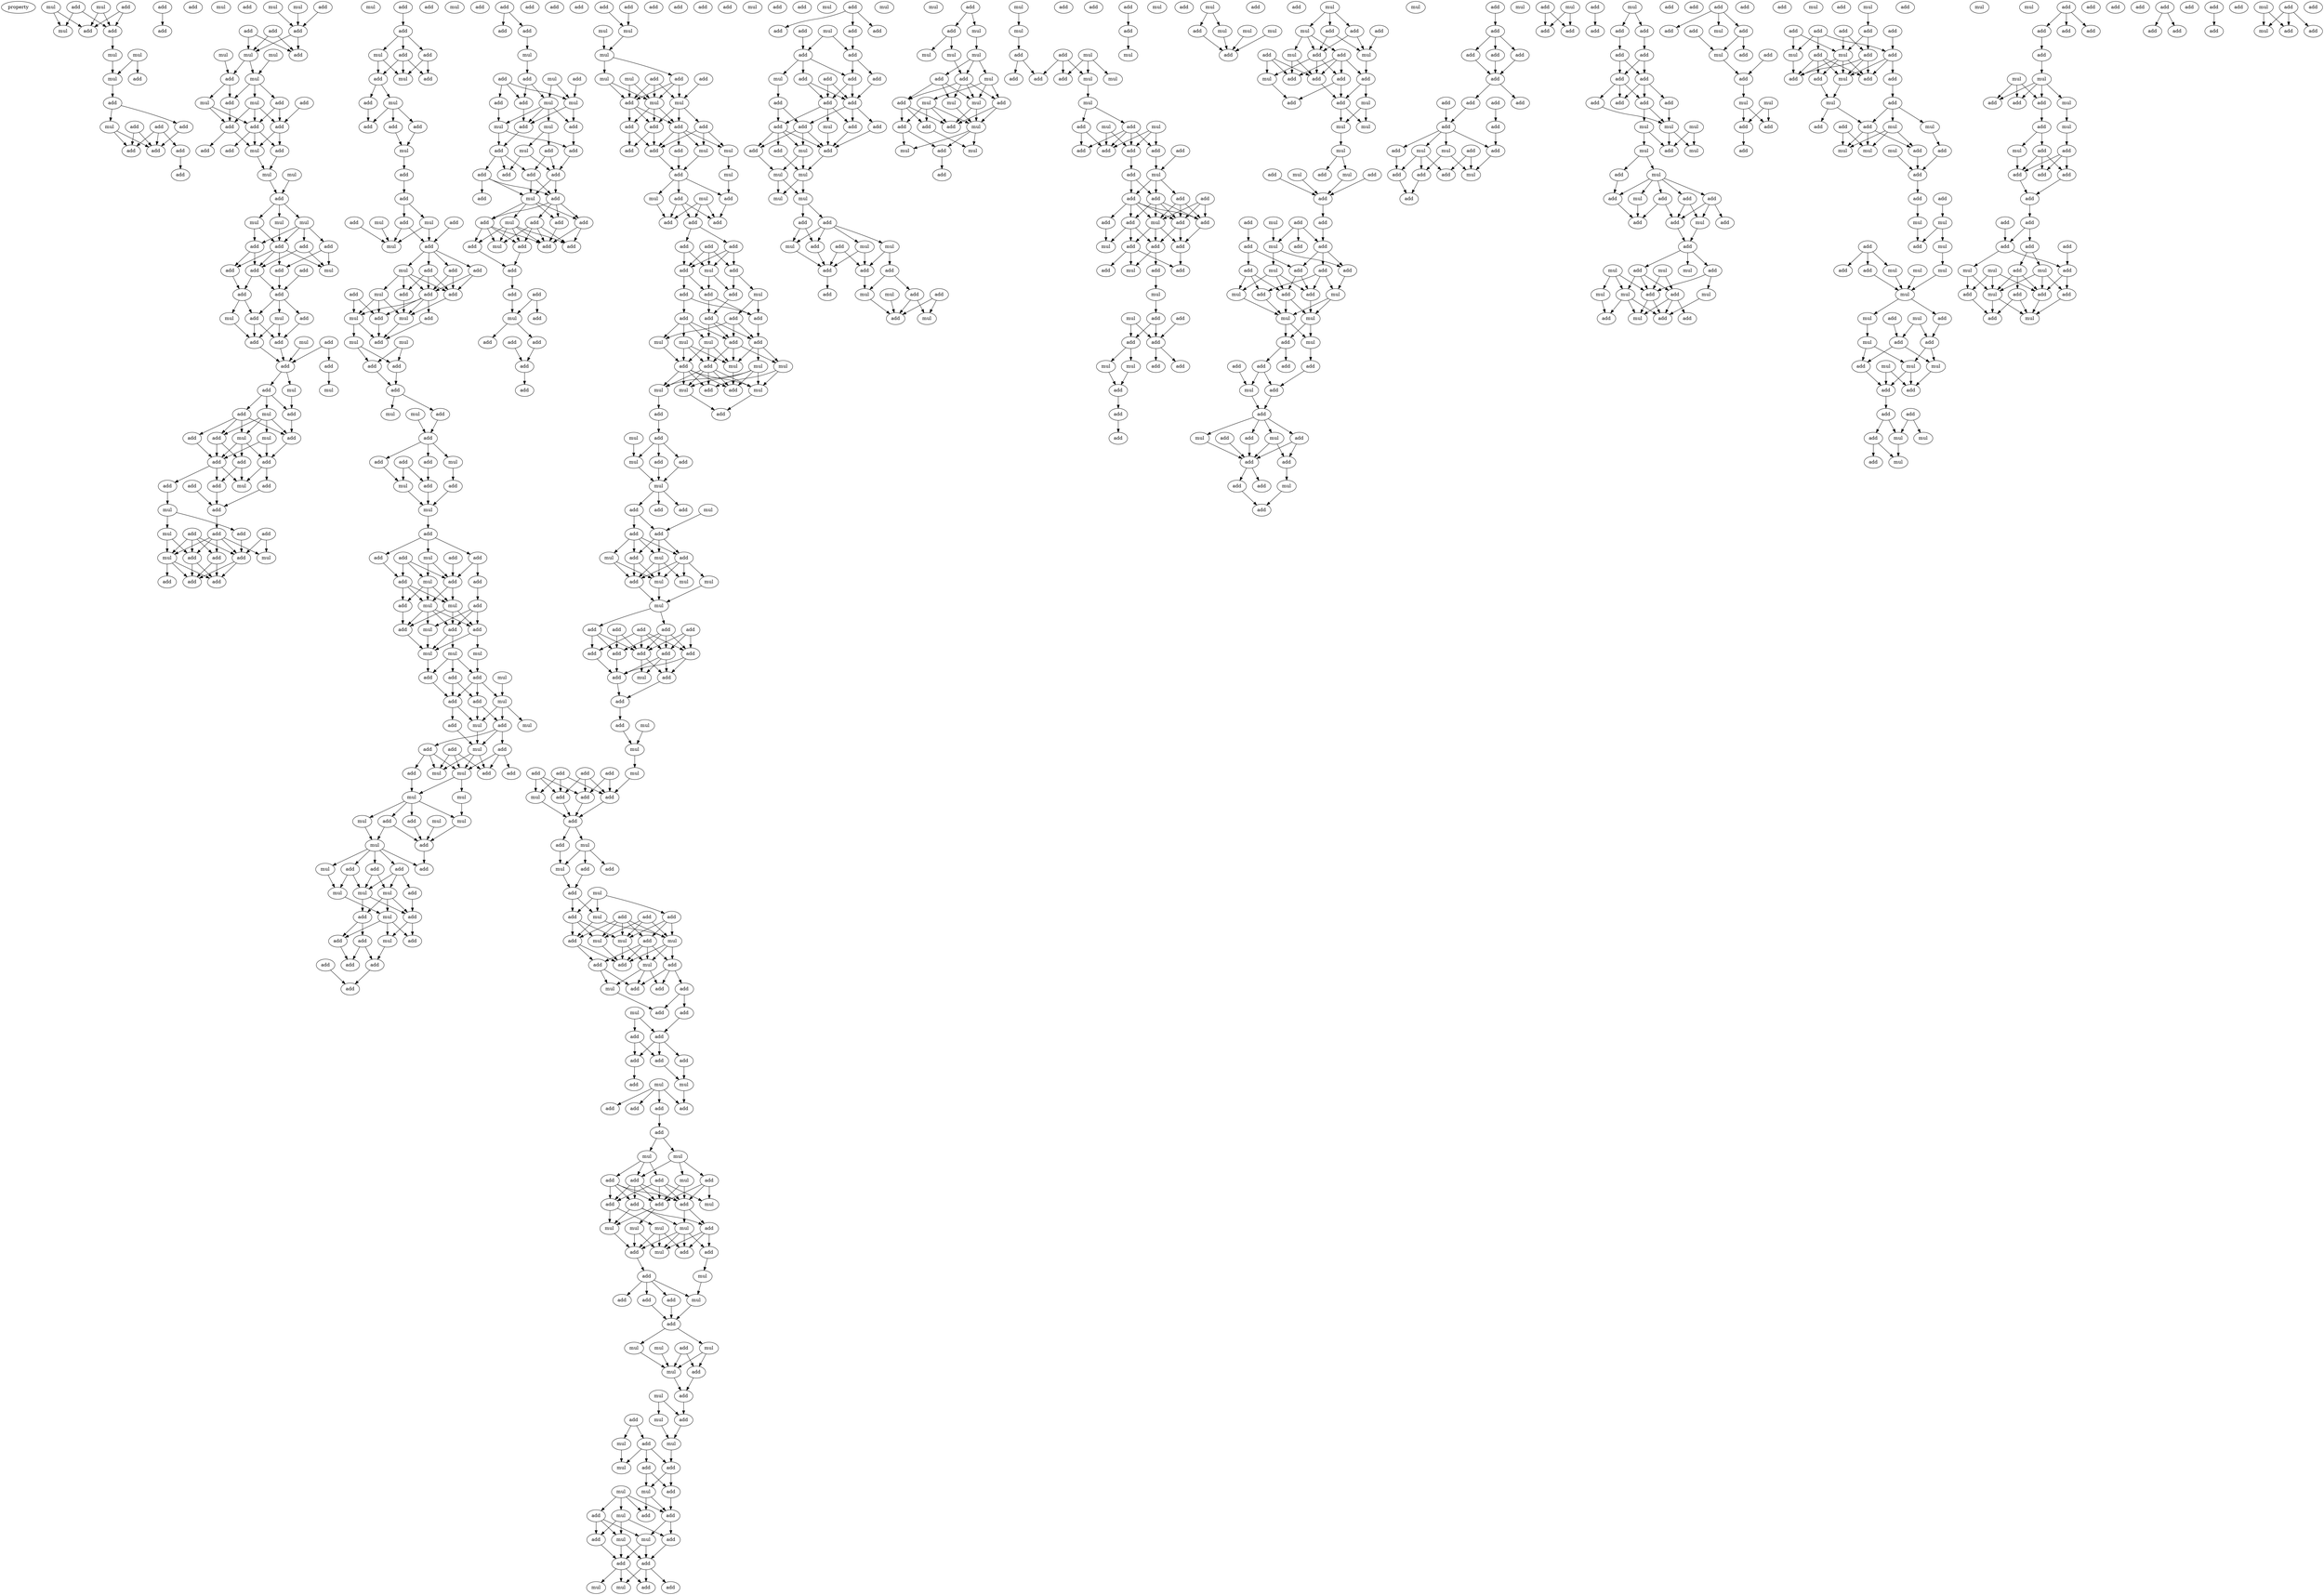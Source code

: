 digraph {
    node [fontcolor=black]
    property [mul=2,lf=1.1]
    0 [ label = mul ];
    1 [ label = mul ];
    2 [ label = add ];
    3 [ label = add ];
    4 [ label = mul ];
    5 [ label = add ];
    6 [ label = add ];
    7 [ label = mul ];
    8 [ label = add ];
    9 [ label = mul ];
    10 [ label = add ];
    11 [ label = add ];
    12 [ label = mul ];
    13 [ label = mul ];
    14 [ label = add ];
    15 [ label = add ];
    16 [ label = mul ];
    17 [ label = add ];
    18 [ label = add ];
    19 [ label = add ];
    20 [ label = add ];
    21 [ label = add ];
    22 [ label = add ];
    23 [ label = add ];
    24 [ label = add ];
    25 [ label = mul ];
    26 [ label = mul ];
    27 [ label = add ];
    28 [ label = add ];
    29 [ label = add ];
    30 [ label = add ];
    31 [ label = mul ];
    32 [ label = mul ];
    33 [ label = mul ];
    34 [ label = add ];
    35 [ label = add ];
    36 [ label = mul ];
    37 [ label = add ];
    38 [ label = mul ];
    39 [ label = add ];
    40 [ label = mul ];
    41 [ label = add ];
    42 [ label = add ];
    43 [ label = add ];
    44 [ label = add ];
    45 [ label = add ];
    46 [ label = add ];
    47 [ label = mul ];
    48 [ label = add ];
    49 [ label = mul ];
    50 [ label = mul ];
    51 [ label = add ];
    52 [ label = mul ];
    53 [ label = mul ];
    54 [ label = mul ];
    55 [ label = add ];
    56 [ label = add ];
    57 [ label = add ];
    58 [ label = add ];
    59 [ label = add ];
    60 [ label = add ];
    61 [ label = mul ];
    62 [ label = add ];
    63 [ label = add ];
    64 [ label = add ];
    65 [ label = add ];
    66 [ label = add ];
    67 [ label = mul ];
    68 [ label = add ];
    69 [ label = mul ];
    70 [ label = add ];
    71 [ label = add ];
    72 [ label = mul ];
    73 [ label = add ];
    74 [ label = add ];
    75 [ label = add ];
    76 [ label = add ];
    77 [ label = mul ];
    78 [ label = mul ];
    79 [ label = add ];
    80 [ label = add ];
    81 [ label = mul ];
    82 [ label = add ];
    83 [ label = add ];
    84 [ label = mul ];
    85 [ label = add ];
    86 [ label = mul ];
    87 [ label = add ];
    88 [ label = add ];
    89 [ label = add ];
    90 [ label = add ];
    91 [ label = add ];
    92 [ label = add ];
    93 [ label = mul ];
    94 [ label = add ];
    95 [ label = mul ];
    96 [ label = add ];
    97 [ label = mul ];
    98 [ label = add ];
    99 [ label = add ];
    100 [ label = add ];
    101 [ label = add ];
    102 [ label = add ];
    103 [ label = mul ];
    104 [ label = mul ];
    105 [ label = add ];
    106 [ label = add ];
    107 [ label = mul ];
    108 [ label = add ];
    109 [ label = add ];
    110 [ label = add ];
    111 [ label = add ];
    112 [ label = add ];
    113 [ label = add ];
    114 [ label = mul ];
    115 [ label = add ];
    116 [ label = add ];
    117 [ label = add ];
    118 [ label = mul ];
    119 [ label = mul ];
    120 [ label = add ];
    121 [ label = add ];
    122 [ label = add ];
    123 [ label = add ];
    124 [ label = add ];
    125 [ label = mul ];
    126 [ label = add ];
    127 [ label = add ];
    128 [ label = add ];
    129 [ label = add ];
    130 [ label = mul ];
    131 [ label = mul ];
    132 [ label = add ];
    133 [ label = mul ];
    134 [ label = add ];
    135 [ label = add ];
    136 [ label = mul ];
    137 [ label = add ];
    138 [ label = add ];
    139 [ label = mul ];
    140 [ label = add ];
    141 [ label = add ];
    142 [ label = add ];
    143 [ label = mul ];
    144 [ label = add ];
    145 [ label = add ];
    146 [ label = add ];
    147 [ label = mul ];
    148 [ label = mul ];
    149 [ label = add ];
    150 [ label = mul ];
    151 [ label = mul ];
    152 [ label = add ];
    153 [ label = add ];
    154 [ label = add ];
    155 [ label = mul ];
    156 [ label = add ];
    157 [ label = mul ];
    158 [ label = add ];
    159 [ label = mul ];
    160 [ label = add ];
    161 [ label = add ];
    162 [ label = add ];
    163 [ label = add ];
    164 [ label = add ];
    165 [ label = add ];
    166 [ label = mul ];
    167 [ label = mul ];
    168 [ label = add ];
    169 [ label = add ];
    170 [ label = mul ];
    171 [ label = add ];
    172 [ label = add ];
    173 [ label = add ];
    174 [ label = add ];
    175 [ label = mul ];
    176 [ label = add ];
    177 [ label = add ];
    178 [ label = add ];
    179 [ label = add ];
    180 [ label = mul ];
    181 [ label = mul ];
    182 [ label = mul ];
    183 [ label = add ];
    184 [ label = add ];
    185 [ label = add ];
    186 [ label = mul ];
    187 [ label = mul ];
    188 [ label = mul ];
    189 [ label = add ];
    190 [ label = add ];
    191 [ label = add ];
    192 [ label = mul ];
    193 [ label = mul ];
    194 [ label = add ];
    195 [ label = add ];
    196 [ label = mul ];
    197 [ label = add ];
    198 [ label = mul ];
    199 [ label = add ];
    200 [ label = add ];
    201 [ label = add ];
    202 [ label = add ];
    203 [ label = mul ];
    204 [ label = mul ];
    205 [ label = add ];
    206 [ label = add ];
    207 [ label = mul ];
    208 [ label = add ];
    209 [ label = mul ];
    210 [ label = mul ];
    211 [ label = add ];
    212 [ label = add ];
    213 [ label = mul ];
    214 [ label = mul ];
    215 [ label = mul ];
    216 [ label = add ];
    217 [ label = mul ];
    218 [ label = add ];
    219 [ label = add ];
    220 [ label = add ];
    221 [ label = add ];
    222 [ label = mul ];
    223 [ label = mul ];
    224 [ label = add ];
    225 [ label = mul ];
    226 [ label = mul ];
    227 [ label = mul ];
    228 [ label = add ];
    229 [ label = add ];
    230 [ label = mul ];
    231 [ label = add ];
    232 [ label = add ];
    233 [ label = add ];
    234 [ label = add ];
    235 [ label = add ];
    236 [ label = add ];
    237 [ label = add ];
    238 [ label = add ];
    239 [ label = add ];
    240 [ label = add ];
    241 [ label = add ];
    242 [ label = add ];
    243 [ label = mul ];
    244 [ label = mul ];
    245 [ label = add ];
    246 [ label = add ];
    247 [ label = add ];
    248 [ label = mul ];
    249 [ label = add ];
    250 [ label = mul ];
    251 [ label = add ];
    252 [ label = add ];
    253 [ label = mul ];
    254 [ label = mul ];
    255 [ label = add ];
    256 [ label = mul ];
    257 [ label = add ];
    258 [ label = add ];
    259 [ label = add ];
    260 [ label = add ];
    261 [ label = add ];
    262 [ label = add ];
    263 [ label = add ];
    264 [ label = add ];
    265 [ label = add ];
    266 [ label = mul ];
    267 [ label = add ];
    268 [ label = mul ];
    269 [ label = add ];
    270 [ label = add ];
    271 [ label = add ];
    272 [ label = mul ];
    273 [ label = add ];
    274 [ label = add ];
    275 [ label = add ];
    276 [ label = add ];
    277 [ label = add ];
    278 [ label = add ];
    279 [ label = add ];
    280 [ label = mul ];
    281 [ label = add ];
    282 [ label = add ];
    283 [ label = add ];
    284 [ label = add ];
    285 [ label = add ];
    286 [ label = add ];
    287 [ label = add ];
    288 [ label = add ];
    289 [ label = add ];
    290 [ label = mul ];
    291 [ label = add ];
    292 [ label = mul ];
    293 [ label = mul ];
    294 [ label = mul ];
    295 [ label = mul ];
    296 [ label = add ];
    297 [ label = add ];
    298 [ label = add ];
    299 [ label = mul ];
    300 [ label = mul ];
    301 [ label = add ];
    302 [ label = add ];
    303 [ label = add ];
    304 [ label = add ];
    305 [ label = add ];
    306 [ label = add ];
    307 [ label = add ];
    308 [ label = mul ];
    309 [ label = add ];
    310 [ label = mul ];
    311 [ label = add ];
    312 [ label = mul ];
    313 [ label = mul ];
    314 [ label = add ];
    315 [ label = add ];
    316 [ label = mul ];
    317 [ label = add ];
    318 [ label = add ];
    319 [ label = add ];
    320 [ label = add ];
    321 [ label = add ];
    322 [ label = add ];
    323 [ label = mul ];
    324 [ label = add ];
    325 [ label = add ];
    326 [ label = mul ];
    327 [ label = add ];
    328 [ label = add ];
    329 [ label = add ];
    330 [ label = add ];
    331 [ label = add ];
    332 [ label = add ];
    333 [ label = add ];
    334 [ label = add ];
    335 [ label = mul ];
    336 [ label = mul ];
    337 [ label = mul ];
    338 [ label = add ];
    339 [ label = mul ];
    340 [ label = mul ];
    341 [ label = add ];
    342 [ label = mul ];
    343 [ label = add ];
    344 [ label = add ];
    345 [ label = mul ];
    346 [ label = mul ];
    347 [ label = add ];
    348 [ label = mul ];
    349 [ label = add ];
    350 [ label = add ];
    351 [ label = add ];
    352 [ label = mul ];
    353 [ label = mul ];
    354 [ label = add ];
    355 [ label = add ];
    356 [ label = add ];
    357 [ label = add ];
    358 [ label = mul ];
    359 [ label = mul ];
    360 [ label = add ];
    361 [ label = add ];
    362 [ label = add ];
    363 [ label = add ];
    364 [ label = add ];
    365 [ label = add ];
    366 [ label = mul ];
    367 [ label = add ];
    368 [ label = mul ];
    369 [ label = add ];
    370 [ label = mul ];
    371 [ label = mul ];
    372 [ label = add ];
    373 [ label = mul ];
    374 [ label = mul ];
    375 [ label = add ];
    376 [ label = add ];
    377 [ label = add ];
    378 [ label = add ];
    379 [ label = add ];
    380 [ label = add ];
    381 [ label = add ];
    382 [ label = add ];
    383 [ label = add ];
    384 [ label = add ];
    385 [ label = add ];
    386 [ label = mul ];
    387 [ label = add ];
    388 [ label = add ];
    389 [ label = mul ];
    390 [ label = add ];
    391 [ label = mul ];
    392 [ label = add ];
    393 [ label = mul ];
    394 [ label = mul ];
    395 [ label = add ];
    396 [ label = add ];
    397 [ label = add ];
    398 [ label = add ];
    399 [ label = add ];
    400 [ label = mul ];
    401 [ label = add ];
    402 [ label = add ];
    403 [ label = add ];
    404 [ label = add ];
    405 [ label = add ];
    406 [ label = mul ];
    407 [ label = add ];
    408 [ label = add ];
    409 [ label = mul ];
    410 [ label = add ];
    411 [ label = mul ];
    412 [ label = add ];
    413 [ label = add ];
    414 [ label = add ];
    415 [ label = add ];
    416 [ label = mul ];
    417 [ label = mul ];
    418 [ label = add ];
    419 [ label = mul ];
    420 [ label = add ];
    421 [ label = mul ];
    422 [ label = add ];
    423 [ label = mul ];
    424 [ label = add ];
    425 [ label = add ];
    426 [ label = mul ];
    427 [ label = add ];
    428 [ label = add ];
    429 [ label = add ];
    430 [ label = add ];
    431 [ label = mul ];
    432 [ label = add ];
    433 [ label = add ];
    434 [ label = add ];
    435 [ label = add ];
    436 [ label = add ];
    437 [ label = add ];
    438 [ label = mul ];
    439 [ label = mul ];
    440 [ label = add ];
    441 [ label = add ];
    442 [ label = add ];
    443 [ label = add ];
    444 [ label = add ];
    445 [ label = add ];
    446 [ label = mul ];
    447 [ label = mul ];
    448 [ label = add ];
    449 [ label = add ];
    450 [ label = add ];
    451 [ label = mul ];
    452 [ label = add ];
    453 [ label = add ];
    454 [ label = add ];
    455 [ label = add ];
    456 [ label = add ];
    457 [ label = mul ];
    458 [ label = mul ];
    459 [ label = mul ];
    460 [ label = mul ];
    461 [ label = mul ];
    462 [ label = add ];
    463 [ label = mul ];
    464 [ label = add ];
    465 [ label = add ];
    466 [ label = add ];
    467 [ label = mul ];
    468 [ label = add ];
    469 [ label = add ];
    470 [ label = mul ];
    471 [ label = add ];
    472 [ label = add ];
    473 [ label = add ];
    474 [ label = mul ];
    475 [ label = mul ];
    476 [ label = mul ];
    477 [ label = add ];
    478 [ label = mul ];
    479 [ label = add ];
    480 [ label = mul ];
    481 [ label = add ];
    482 [ label = add ];
    483 [ label = add ];
    484 [ label = mul ];
    485 [ label = mul ];
    486 [ label = mul ];
    487 [ label = add ];
    488 [ label = mul ];
    489 [ label = add ];
    490 [ label = add ];
    491 [ label = add ];
    492 [ label = mul ];
    493 [ label = mul ];
    494 [ label = add ];
    495 [ label = mul ];
    496 [ label = add ];
    497 [ label = add ];
    498 [ label = mul ];
    499 [ label = mul ];
    500 [ label = add ];
    501 [ label = add ];
    502 [ label = add ];
    503 [ label = add ];
    504 [ label = mul ];
    505 [ label = add ];
    506 [ label = mul ];
    507 [ label = mul ];
    508 [ label = add ];
    509 [ label = add ];
    510 [ label = add ];
    511 [ label = add ];
    512 [ label = mul ];
    513 [ label = add ];
    514 [ label = add ];
    515 [ label = add ];
    516 [ label = add ];
    517 [ label = mul ];
    518 [ label = add ];
    519 [ label = add ];
    520 [ label = add ];
    521 [ label = add ];
    522 [ label = add ];
    523 [ label = add ];
    524 [ label = add ];
    525 [ label = add ];
    526 [ label = add ];
    527 [ label = mul ];
    528 [ label = add ];
    529 [ label = add ];
    530 [ label = mul ];
    531 [ label = add ];
    532 [ label = add ];
    533 [ label = add ];
    534 [ label = mul ];
    535 [ label = mul ];
    536 [ label = mul ];
    537 [ label = mul ];
    538 [ label = mul ];
    539 [ label = add ];
    540 [ label = add ];
    541 [ label = mul ];
    542 [ label = mul ];
    543 [ label = add ];
    544 [ label = mul ];
    545 [ label = add ];
    546 [ label = add ];
    547 [ label = add ];
    548 [ label = add ];
    549 [ label = add ];
    550 [ label = add ];
    551 [ label = mul ];
    552 [ label = add ];
    553 [ label = mul ];
    554 [ label = add ];
    555 [ label = mul ];
    556 [ label = mul ];
    557 [ label = add ];
    558 [ label = mul ];
    559 [ label = add ];
    560 [ label = mul ];
    561 [ label = mul ];
    562 [ label = mul ];
    563 [ label = add ];
    564 [ label = add ];
    565 [ label = mul ];
    566 [ label = add ];
    567 [ label = mul ];
    568 [ label = add ];
    569 [ label = mul ];
    570 [ label = mul ];
    571 [ label = add ];
    572 [ label = mul ];
    573 [ label = add ];
    574 [ label = add ];
    575 [ label = mul ];
    576 [ label = mul ];
    577 [ label = add ];
    578 [ label = add ];
    579 [ label = mul ];
    580 [ label = mul ];
    581 [ label = mul ];
    582 [ label = add ];
    583 [ label = add ];
    584 [ label = add ];
    585 [ label = add ];
    586 [ label = mul ];
    587 [ label = add ];
    588 [ label = mul ];
    589 [ label = mul ];
    590 [ label = mul ];
    591 [ label = mul ];
    592 [ label = add ];
    593 [ label = add ];
    594 [ label = add ];
    595 [ label = add ];
    596 [ label = add ];
    597 [ label = add ];
    598 [ label = add ];
    599 [ label = mul ];
    600 [ label = add ];
    601 [ label = add ];
    602 [ label = add ];
    603 [ label = add ];
    604 [ label = add ];
    605 [ label = add ];
    606 [ label = mul ];
    607 [ label = add ];
    608 [ label = add ];
    609 [ label = add ];
    610 [ label = mul ];
    611 [ label = add ];
    612 [ label = add ];
    613 [ label = add ];
    614 [ label = add ];
    615 [ label = add ];
    616 [ label = mul ];
    617 [ label = add ];
    618 [ label = mul ];
    619 [ label = add ];
    620 [ label = add ];
    621 [ label = mul ];
    622 [ label = add ];
    623 [ label = add ];
    624 [ label = add ];
    625 [ label = add ];
    626 [ label = mul ];
    627 [ label = add ];
    628 [ label = mul ];
    629 [ label = add ];
    630 [ label = add ];
    631 [ label = add ];
    632 [ label = add ];
    633 [ label = add ];
    634 [ label = add ];
    635 [ label = mul ];
    636 [ label = mul ];
    637 [ label = add ];
    638 [ label = mul ];
    639 [ label = mul ];
    640 [ label = add ];
    641 [ label = mul ];
    642 [ label = mul ];
    643 [ label = add ];
    644 [ label = add ];
    645 [ label = add ];
    646 [ label = mul ];
    647 [ label = add ];
    648 [ label = mul ];
    649 [ label = add ];
    650 [ label = add ];
    651 [ label = mul ];
    652 [ label = add ];
    653 [ label = mul ];
    654 [ label = add ];
    655 [ label = add ];
    656 [ label = add ];
    657 [ label = mul ];
    658 [ label = add ];
    659 [ label = add ];
    660 [ label = add ];
    661 [ label = add ];
    662 [ label = mul ];
    663 [ label = add ];
    664 [ label = mul ];
    665 [ label = mul ];
    666 [ label = mul ];
    667 [ label = mul ];
    668 [ label = add ];
    669 [ label = add ];
    670 [ label = mul ];
    671 [ label = add ];
    672 [ label = add ];
    673 [ label = mul ];
    674 [ label = add ];
    675 [ label = add ];
    676 [ label = add ];
    677 [ label = mul ];
    678 [ label = add ];
    679 [ label = add ];
    680 [ label = add ];
    681 [ label = add ];
    682 [ label = add ];
    683 [ label = add ];
    684 [ label = mul ];
    685 [ label = add ];
    686 [ label = mul ];
    687 [ label = add ];
    688 [ label = mul ];
    689 [ label = add ];
    690 [ label = add ];
    691 [ label = mul ];
    692 [ label = mul ];
    693 [ label = mul ];
    694 [ label = add ];
    695 [ label = add ];
    696 [ label = mul ];
    697 [ label = add ];
    698 [ label = add ];
    699 [ label = add ];
    700 [ label = mul ];
    701 [ label = add ];
    702 [ label = add ];
    703 [ label = mul ];
    704 [ label = add ];
    705 [ label = mul ];
    706 [ label = add ];
    707 [ label = add ];
    708 [ label = add ];
    709 [ label = add ];
    710 [ label = add ];
    711 [ label = mul ];
    712 [ label = add ];
    713 [ label = add ];
    714 [ label = add ];
    715 [ label = add ];
    716 [ label = add ];
    717 [ label = add ];
    718 [ label = add ];
    719 [ label = add ];
    720 [ label = add ];
    721 [ label = add ];
    722 [ label = add ];
    723 [ label = add ];
    724 [ label = add ];
    725 [ label = add ];
    726 [ label = add ];
    727 [ label = mul ];
    728 [ label = mul ];
    729 [ label = add ];
    730 [ label = add ];
    731 [ label = mul ];
    732 [ label = add ];
    733 [ label = mul ];
    734 [ label = add ];
    735 [ label = add ];
    736 [ label = add ];
    737 [ label = add ];
    738 [ label = add ];
    739 [ label = mul ];
    740 [ label = add ];
    741 [ label = add ];
    742 [ label = add ];
    743 [ label = mul ];
    744 [ label = add ];
    745 [ label = add ];
    746 [ label = add ];
    747 [ label = add ];
    748 [ label = add ];
    749 [ label = add ];
    750 [ label = add ];
    751 [ label = add ];
    752 [ label = add ];
    753 [ label = add ];
    754 [ label = add ];
    755 [ label = add ];
    756 [ label = mul ];
    757 [ label = mul ];
    758 [ label = mul ];
    759 [ label = mul ];
    760 [ label = mul ];
    761 [ label = add ];
    762 [ label = add ];
    763 [ label = mul ];
    764 [ label = add ];
    765 [ label = add ];
    766 [ label = mul ];
    767 [ label = add ];
    768 [ label = add ];
    769 [ label = mul ];
    770 [ label = add ];
    771 [ label = add ];
    772 [ label = add ];
    773 [ label = add ];
    774 [ label = mul ];
    775 [ label = mul ];
    776 [ label = add ];
    777 [ label = add ];
    778 [ label = mul ];
    779 [ label = mul ];
    780 [ label = add ];
    781 [ label = mul ];
    782 [ label = mul ];
    783 [ label = add ];
    784 [ label = mul ];
    785 [ label = add ];
    786 [ label = add ];
    787 [ label = add ];
    788 [ label = add ];
    789 [ label = add ];
    790 [ label = add ];
    791 [ label = add ];
    792 [ label = mul ];
    793 [ label = add ];
    794 [ label = add ];
    795 [ label = add ];
    796 [ label = mul ];
    797 [ label = add ];
    798 [ label = add ];
    799 [ label = mul ];
    800 [ label = mul ];
    801 [ label = mul ];
    802 [ label = add ];
    803 [ label = add ];
    804 [ label = add ];
    805 [ label = add ];
    806 [ label = mul ];
    807 [ label = add ];
    808 [ label = add ];
    809 [ label = add ];
    810 [ label = add ];
    811 [ label = add ];
    812 [ label = mul ];
    813 [ label = add ];
    814 [ label = mul ];
    815 [ label = add ];
    816 [ label = add ];
    817 [ label = mul ];
    818 [ label = add ];
    819 [ label = add ];
    820 [ label = add ];
    821 [ label = add ];
    822 [ label = add ];
    823 [ label = mul ];
    824 [ label = mul ];
    825 [ label = mul ];
    826 [ label = add ];
    827 [ label = add ];
    828 [ label = add ];
    829 [ label = mul ];
    830 [ label = mul ];
    831 [ label = add ];
    832 [ label = mul ];
    833 [ label = add ];
    834 [ label = add ];
    835 [ label = add ];
    836 [ label = add ];
    837 [ label = mul ];
    838 [ label = mul ];
    839 [ label = mul ];
    840 [ label = add ];
    841 [ label = add ];
    842 [ label = mul ];
    843 [ label = mul ];
    844 [ label = add ];
    845 [ label = add ];
    846 [ label = mul ];
    847 [ label = mul ];
    848 [ label = mul ];
    849 [ label = mul ];
    850 [ label = add ];
    851 [ label = add ];
    852 [ label = mul ];
    853 [ label = add ];
    854 [ label = add ];
    855 [ label = mul ];
    856 [ label = mul ];
    857 [ label = add ];
    858 [ label = mul ];
    859 [ label = add ];
    860 [ label = add ];
    861 [ label = add ];
    862 [ label = add ];
    863 [ label = add ];
    864 [ label = mul ];
    865 [ label = mul ];
    866 [ label = mul ];
    867 [ label = add ];
    868 [ label = mul ];
    869 [ label = mul ];
    870 [ label = add ];
    871 [ label = add ];
    872 [ label = add ];
    873 [ label = add ];
    874 [ label = add ];
    875 [ label = add ];
    876 [ label = add ];
    877 [ label = add ];
    878 [ label = mul ];
    879 [ label = mul ];
    880 [ label = add ];
    881 [ label = add ];
    882 [ label = add ];
    883 [ label = mul ];
    884 [ label = mul ];
    885 [ label = add ];
    886 [ label = add ];
    887 [ label = mul ];
    888 [ label = add ];
    889 [ label = add ];
    890 [ label = add ];
    891 [ label = add ];
    892 [ label = add ];
    893 [ label = add ];
    894 [ label = add ];
    895 [ label = add ];
    896 [ label = add ];
    897 [ label = add ];
    898 [ label = add ];
    899 [ label = mul ];
    900 [ label = mul ];
    901 [ label = add ];
    902 [ label = add ];
    903 [ label = mul ];
    904 [ label = add ];
    905 [ label = add ];
    906 [ label = add ];
    907 [ label = add ];
    908 [ label = mul ];
    909 [ label = add ];
    910 [ label = add ];
    911 [ label = mul ];
    912 [ label = add ];
    913 [ label = add ];
    914 [ label = add ];
    915 [ label = add ];
    916 [ label = add ];
    917 [ label = add ];
    918 [ label = mul ];
    919 [ label = add ];
    920 [ label = add ];
    921 [ label = add ];
    922 [ label = mul ];
    923 [ label = add ];
    0 -> 4 [ name = 0 ];
    0 -> 5 [ name = 1 ];
    1 -> 5 [ name = 2 ];
    1 -> 6 [ name = 3 ];
    2 -> 5 [ name = 4 ];
    2 -> 6 [ name = 5 ];
    3 -> 4 [ name = 6 ];
    3 -> 6 [ name = 7 ];
    6 -> 9 [ name = 8 ];
    7 -> 10 [ name = 9 ];
    7 -> 12 [ name = 10 ];
    8 -> 14 [ name = 11 ];
    9 -> 12 [ name = 12 ];
    12 -> 15 [ name = 13 ];
    15 -> 16 [ name = 14 ];
    15 -> 17 [ name = 15 ];
    16 -> 21 [ name = 16 ];
    16 -> 22 [ name = 17 ];
    17 -> 22 [ name = 18 ];
    18 -> 21 [ name = 19 ];
    18 -> 22 [ name = 20 ];
    19 -> 20 [ name = 21 ];
    19 -> 21 [ name = 22 ];
    19 -> 22 [ name = 23 ];
    20 -> 23 [ name = 24 ];
    25 -> 28 [ name = 25 ];
    26 -> 28 [ name = 26 ];
    27 -> 28 [ name = 27 ];
    28 -> 33 [ name = 28 ];
    28 -> 34 [ name = 29 ];
    29 -> 33 [ name = 30 ];
    29 -> 34 [ name = 31 ];
    30 -> 33 [ name = 32 ];
    30 -> 34 [ name = 33 ];
    31 -> 35 [ name = 34 ];
    32 -> 36 [ name = 35 ];
    33 -> 35 [ name = 36 ];
    33 -> 36 [ name = 37 ];
    35 -> 37 [ name = 38 ];
    35 -> 38 [ name = 39 ];
    36 -> 37 [ name = 40 ];
    36 -> 40 [ name = 41 ];
    36 -> 41 [ name = 42 ];
    37 -> 42 [ name = 43 ];
    38 -> 42 [ name = 44 ];
    38 -> 43 [ name = 45 ];
    39 -> 44 [ name = 46 ];
    40 -> 42 [ name = 47 ];
    40 -> 43 [ name = 48 ];
    40 -> 44 [ name = 49 ];
    41 -> 43 [ name = 50 ];
    41 -> 44 [ name = 51 ];
    42 -> 47 [ name = 52 ];
    42 -> 48 [ name = 53 ];
    43 -> 45 [ name = 54 ];
    43 -> 46 [ name = 55 ];
    43 -> 47 [ name = 56 ];
    44 -> 45 [ name = 57 ];
    44 -> 47 [ name = 58 ];
    45 -> 49 [ name = 59 ];
    47 -> 49 [ name = 60 ];
    49 -> 51 [ name = 61 ];
    50 -> 51 [ name = 62 ];
    51 -> 52 [ name = 63 ];
    51 -> 53 [ name = 64 ];
    51 -> 54 [ name = 65 ];
    52 -> 57 [ name = 66 ];
    53 -> 55 [ name = 67 ];
    53 -> 56 [ name = 68 ];
    53 -> 57 [ name = 69 ];
    53 -> 58 [ name = 70 ];
    54 -> 56 [ name = 71 ];
    54 -> 57 [ name = 72 ];
    55 -> 61 [ name = 73 ];
    55 -> 62 [ name = 74 ];
    56 -> 62 [ name = 75 ];
    56 -> 63 [ name = 76 ];
    57 -> 59 [ name = 77 ];
    57 -> 61 [ name = 78 ];
    57 -> 62 [ name = 79 ];
    57 -> 63 [ name = 80 ];
    58 -> 59 [ name = 81 ];
    58 -> 61 [ name = 82 ];
    59 -> 64 [ name = 83 ];
    60 -> 64 [ name = 84 ];
    62 -> 64 [ name = 85 ];
    62 -> 65 [ name = 86 ];
    63 -> 65 [ name = 87 ];
    64 -> 66 [ name = 88 ];
    64 -> 68 [ name = 89 ];
    64 -> 69 [ name = 90 ];
    65 -> 67 [ name = 91 ];
    65 -> 68 [ name = 92 ];
    66 -> 70 [ name = 93 ];
    67 -> 73 [ name = 94 ];
    68 -> 70 [ name = 95 ];
    68 -> 73 [ name = 96 ];
    69 -> 70 [ name = 97 ];
    69 -> 73 [ name = 98 ];
    70 -> 74 [ name = 99 ];
    71 -> 74 [ name = 100 ];
    71 -> 75 [ name = 101 ];
    72 -> 74 [ name = 102 ];
    73 -> 74 [ name = 103 ];
    74 -> 76 [ name = 104 ];
    74 -> 78 [ name = 105 ];
    75 -> 77 [ name = 106 ];
    76 -> 79 [ name = 107 ];
    76 -> 80 [ name = 108 ];
    76 -> 81 [ name = 109 ];
    78 -> 80 [ name = 110 ];
    79 -> 82 [ name = 111 ];
    79 -> 83 [ name = 112 ];
    79 -> 84 [ name = 113 ];
    79 -> 85 [ name = 114 ];
    80 -> 83 [ name = 115 ];
    81 -> 83 [ name = 116 ];
    81 -> 84 [ name = 117 ];
    81 -> 85 [ name = 118 ];
    81 -> 86 [ name = 119 ];
    82 -> 87 [ name = 120 ];
    83 -> 89 [ name = 121 ];
    84 -> 87 [ name = 122 ];
    84 -> 88 [ name = 123 ];
    84 -> 89 [ name = 124 ];
    85 -> 87 [ name = 125 ];
    85 -> 88 [ name = 126 ];
    86 -> 87 [ name = 127 ];
    86 -> 89 [ name = 128 ];
    87 -> 91 [ name = 129 ];
    87 -> 92 [ name = 130 ];
    87 -> 93 [ name = 131 ];
    88 -> 92 [ name = 132 ];
    88 -> 93 [ name = 133 ];
    89 -> 90 [ name = 134 ];
    89 -> 93 [ name = 135 ];
    90 -> 96 [ name = 136 ];
    91 -> 95 [ name = 137 ];
    92 -> 96 [ name = 138 ];
    94 -> 96 [ name = 139 ];
    95 -> 97 [ name = 140 ];
    95 -> 101 [ name = 141 ];
    96 -> 100 [ name = 142 ];
    97 -> 103 [ name = 143 ];
    97 -> 106 [ name = 144 ];
    98 -> 102 [ name = 145 ];
    98 -> 103 [ name = 146 ];
    98 -> 105 [ name = 147 ];
    98 -> 106 [ name = 148 ];
    99 -> 104 [ name = 149 ];
    99 -> 105 [ name = 150 ];
    100 -> 102 [ name = 151 ];
    100 -> 103 [ name = 152 ];
    100 -> 104 [ name = 153 ];
    100 -> 105 [ name = 154 ];
    100 -> 106 [ name = 155 ];
    101 -> 105 [ name = 156 ];
    102 -> 108 [ name = 157 ];
    102 -> 110 [ name = 158 ];
    103 -> 108 [ name = 159 ];
    103 -> 109 [ name = 160 ];
    103 -> 110 [ name = 161 ];
    105 -> 108 [ name = 162 ];
    105 -> 110 [ name = 163 ];
    106 -> 108 [ name = 164 ];
    106 -> 110 [ name = 165 ];
    111 -> 112 [ name = 166 ];
    112 -> 113 [ name = 167 ];
    112 -> 114 [ name = 168 ];
    112 -> 115 [ name = 169 ];
    113 -> 116 [ name = 170 ];
    113 -> 117 [ name = 171 ];
    113 -> 118 [ name = 172 ];
    114 -> 116 [ name = 173 ];
    114 -> 118 [ name = 174 ];
    115 -> 117 [ name = 175 ];
    115 -> 118 [ name = 176 ];
    116 -> 119 [ name = 177 ];
    116 -> 120 [ name = 178 ];
    119 -> 121 [ name = 179 ];
    119 -> 123 [ name = 180 ];
    119 -> 124 [ name = 181 ];
    120 -> 121 [ name = 182 ];
    123 -> 125 [ name = 183 ];
    124 -> 125 [ name = 184 ];
    125 -> 126 [ name = 185 ];
    126 -> 127 [ name = 186 ];
    127 -> 131 [ name = 187 ];
    127 -> 132 [ name = 188 ];
    128 -> 134 [ name = 189 ];
    129 -> 133 [ name = 190 ];
    130 -> 133 [ name = 191 ];
    131 -> 133 [ name = 192 ];
    131 -> 134 [ name = 193 ];
    132 -> 133 [ name = 194 ];
    132 -> 134 [ name = 195 ];
    134 -> 135 [ name = 196 ];
    134 -> 137 [ name = 197 ];
    134 -> 138 [ name = 198 ];
    134 -> 139 [ name = 199 ];
    135 -> 140 [ name = 200 ];
    135 -> 141 [ name = 201 ];
    135 -> 144 [ name = 202 ];
    137 -> 140 [ name = 203 ];
    137 -> 144 [ name = 204 ];
    138 -> 140 [ name = 205 ];
    138 -> 144 [ name = 206 ];
    139 -> 140 [ name = 207 ];
    139 -> 141 [ name = 208 ];
    139 -> 143 [ name = 209 ];
    139 -> 144 [ name = 210 ];
    140 -> 145 [ name = 211 ];
    140 -> 146 [ name = 212 ];
    140 -> 147 [ name = 213 ];
    140 -> 148 [ name = 214 ];
    141 -> 147 [ name = 215 ];
    142 -> 145 [ name = 216 ];
    142 -> 148 [ name = 217 ];
    143 -> 145 [ name = 218 ];
    143 -> 147 [ name = 219 ];
    143 -> 148 [ name = 220 ];
    144 -> 147 [ name = 221 ];
    145 -> 149 [ name = 222 ];
    146 -> 149 [ name = 223 ];
    147 -> 149 [ name = 224 ];
    148 -> 149 [ name = 225 ];
    148 -> 150 [ name = 226 ];
    150 -> 152 [ name = 227 ];
    150 -> 153 [ name = 228 ];
    151 -> 152 [ name = 229 ];
    151 -> 153 [ name = 230 ];
    152 -> 154 [ name = 231 ];
    153 -> 154 [ name = 232 ];
    154 -> 156 [ name = 233 ];
    154 -> 157 [ name = 234 ];
    155 -> 158 [ name = 235 ];
    156 -> 158 [ name = 236 ];
    158 -> 159 [ name = 237 ];
    158 -> 161 [ name = 238 ];
    158 -> 163 [ name = 239 ];
    159 -> 165 [ name = 240 ];
    161 -> 164 [ name = 241 ];
    162 -> 164 [ name = 242 ];
    162 -> 166 [ name = 243 ];
    163 -> 166 [ name = 244 ];
    164 -> 167 [ name = 245 ];
    165 -> 167 [ name = 246 ];
    166 -> 167 [ name = 247 ];
    167 -> 168 [ name = 248 ];
    168 -> 169 [ name = 249 ];
    168 -> 170 [ name = 250 ];
    168 -> 173 [ name = 251 ];
    169 -> 174 [ name = 252 ];
    170 -> 175 [ name = 253 ];
    170 -> 177 [ name = 254 ];
    171 -> 174 [ name = 255 ];
    171 -> 175 [ name = 256 ];
    171 -> 177 [ name = 257 ];
    172 -> 177 [ name = 258 ];
    173 -> 176 [ name = 259 ];
    173 -> 177 [ name = 260 ];
    174 -> 178 [ name = 261 ];
    174 -> 180 [ name = 262 ];
    174 -> 181 [ name = 263 ];
    175 -> 178 [ name = 264 ];
    175 -> 180 [ name = 265 ];
    175 -> 181 [ name = 266 ];
    176 -> 179 [ name = 267 ];
    177 -> 180 [ name = 268 ];
    177 -> 181 [ name = 269 ];
    178 -> 185 [ name = 270 ];
    179 -> 182 [ name = 271 ];
    179 -> 183 [ name = 272 ];
    179 -> 184 [ name = 273 ];
    180 -> 183 [ name = 274 ];
    180 -> 184 [ name = 275 ];
    180 -> 185 [ name = 276 ];
    181 -> 182 [ name = 277 ];
    181 -> 183 [ name = 278 ];
    181 -> 184 [ name = 279 ];
    181 -> 185 [ name = 280 ];
    182 -> 188 [ name = 281 ];
    183 -> 186 [ name = 282 ];
    183 -> 188 [ name = 283 ];
    184 -> 187 [ name = 284 ];
    184 -> 188 [ name = 285 ];
    185 -> 188 [ name = 286 ];
    186 -> 189 [ name = 287 ];
    186 -> 190 [ name = 288 ];
    186 -> 191 [ name = 289 ];
    187 -> 189 [ name = 290 ];
    188 -> 191 [ name = 291 ];
    189 -> 193 [ name = 292 ];
    189 -> 194 [ name = 293 ];
    189 -> 195 [ name = 294 ];
    190 -> 194 [ name = 295 ];
    190 -> 195 [ name = 296 ];
    191 -> 194 [ name = 297 ];
    192 -> 193 [ name = 298 ];
    193 -> 196 [ name = 299 ];
    193 -> 197 [ name = 300 ];
    193 -> 198 [ name = 301 ];
    194 -> 198 [ name = 302 ];
    194 -> 199 [ name = 303 ];
    195 -> 197 [ name = 304 ];
    195 -> 198 [ name = 305 ];
    197 -> 200 [ name = 306 ];
    197 -> 201 [ name = 307 ];
    197 -> 203 [ name = 308 ];
    198 -> 203 [ name = 309 ];
    199 -> 203 [ name = 310 ];
    200 -> 204 [ name = 311 ];
    200 -> 206 [ name = 312 ];
    200 -> 207 [ name = 313 ];
    201 -> 205 [ name = 314 ];
    201 -> 207 [ name = 315 ];
    201 -> 208 [ name = 316 ];
    202 -> 204 [ name = 317 ];
    202 -> 207 [ name = 318 ];
    202 -> 208 [ name = 319 ];
    203 -> 204 [ name = 320 ];
    203 -> 207 [ name = 321 ];
    203 -> 208 [ name = 322 ];
    206 -> 210 [ name = 323 ];
    207 -> 209 [ name = 324 ];
    207 -> 210 [ name = 325 ];
    209 -> 215 [ name = 326 ];
    210 -> 211 [ name = 327 ];
    210 -> 212 [ name = 328 ];
    210 -> 214 [ name = 329 ];
    210 -> 215 [ name = 330 ];
    211 -> 216 [ name = 331 ];
    212 -> 216 [ name = 332 ];
    212 -> 217 [ name = 333 ];
    213 -> 216 [ name = 334 ];
    214 -> 217 [ name = 335 ];
    215 -> 216 [ name = 336 ];
    216 -> 218 [ name = 337 ];
    217 -> 218 [ name = 338 ];
    217 -> 219 [ name = 339 ];
    217 -> 220 [ name = 340 ];
    217 -> 221 [ name = 341 ];
    217 -> 222 [ name = 342 ];
    219 -> 223 [ name = 343 ];
    219 -> 224 [ name = 344 ];
    219 -> 226 [ name = 345 ];
    220 -> 223 [ name = 346 ];
    220 -> 226 [ name = 347 ];
    221 -> 223 [ name = 348 ];
    221 -> 225 [ name = 349 ];
    222 -> 225 [ name = 350 ];
    223 -> 228 [ name = 351 ];
    223 -> 229 [ name = 352 ];
    224 -> 228 [ name = 353 ];
    225 -> 227 [ name = 354 ];
    226 -> 227 [ name = 355 ];
    226 -> 228 [ name = 356 ];
    226 -> 229 [ name = 357 ];
    227 -> 230 [ name = 358 ];
    227 -> 231 [ name = 359 ];
    227 -> 233 [ name = 360 ];
    228 -> 230 [ name = 361 ];
    228 -> 231 [ name = 362 ];
    229 -> 232 [ name = 363 ];
    229 -> 233 [ name = 364 ];
    230 -> 236 [ name = 365 ];
    232 -> 235 [ name = 366 ];
    232 -> 236 [ name = 367 ];
    233 -> 235 [ name = 368 ];
    234 -> 237 [ name = 369 ];
    236 -> 237 [ name = 370 ];
    238 -> 239 [ name = 371 ];
    238 -> 240 [ name = 372 ];
    240 -> 243 [ name = 373 ];
    243 -> 245 [ name = 374 ];
    244 -> 248 [ name = 375 ];
    244 -> 250 [ name = 376 ];
    245 -> 249 [ name = 377 ];
    245 -> 250 [ name = 378 ];
    246 -> 248 [ name = 379 ];
    246 -> 249 [ name = 380 ];
    246 -> 251 [ name = 381 ];
    247 -> 248 [ name = 382 ];
    248 -> 252 [ name = 383 ];
    248 -> 255 [ name = 384 ];
    249 -> 252 [ name = 385 ];
    250 -> 252 [ name = 386 ];
    250 -> 253 [ name = 387 ];
    250 -> 254 [ name = 388 ];
    250 -> 255 [ name = 389 ];
    251 -> 254 [ name = 390 ];
    252 -> 258 [ name = 391 ];
    253 -> 256 [ name = 392 ];
    253 -> 257 [ name = 393 ];
    254 -> 258 [ name = 394 ];
    254 -> 259 [ name = 395 ];
    255 -> 259 [ name = 396 ];
    256 -> 260 [ name = 397 ];
    256 -> 263 [ name = 398 ];
    257 -> 260 [ name = 399 ];
    257 -> 261 [ name = 400 ];
    258 -> 261 [ name = 401 ];
    258 -> 262 [ name = 402 ];
    258 -> 263 [ name = 403 ];
    259 -> 260 [ name = 404 ];
    260 -> 265 [ name = 405 ];
    260 -> 266 [ name = 406 ];
    261 -> 265 [ name = 407 ];
    261 -> 266 [ name = 408 ];
    262 -> 264 [ name = 409 ];
    262 -> 265 [ name = 410 ];
    262 -> 266 [ name = 411 ];
    265 -> 267 [ name = 412 ];
    265 -> 269 [ name = 413 ];
    265 -> 270 [ name = 414 ];
    265 -> 271 [ name = 415 ];
    266 -> 268 [ name = 416 ];
    266 -> 269 [ name = 417 ];
    266 -> 270 [ name = 418 ];
    266 -> 271 [ name = 419 ];
    267 -> 272 [ name = 420 ];
    267 -> 273 [ name = 421 ];
    267 -> 274 [ name = 422 ];
    267 -> 275 [ name = 423 ];
    268 -> 272 [ name = 424 ];
    268 -> 273 [ name = 425 ];
    268 -> 274 [ name = 426 ];
    268 -> 275 [ name = 427 ];
    268 -> 276 [ name = 428 ];
    269 -> 273 [ name = 429 ];
    270 -> 272 [ name = 430 ];
    270 -> 273 [ name = 431 ];
    270 -> 274 [ name = 432 ];
    270 -> 276 [ name = 433 ];
    271 -> 273 [ name = 434 ];
    271 -> 275 [ name = 435 ];
    274 -> 277 [ name = 436 ];
    276 -> 277 [ name = 437 ];
    277 -> 279 [ name = 438 ];
    278 -> 280 [ name = 439 ];
    278 -> 281 [ name = 440 ];
    279 -> 280 [ name = 441 ];
    280 -> 283 [ name = 442 ];
    280 -> 285 [ name = 443 ];
    283 -> 286 [ name = 444 ];
    284 -> 286 [ name = 445 ];
    286 -> 288 [ name = 446 ];
    287 -> 292 [ name = 447 ];
    289 -> 292 [ name = 448 ];
    290 -> 293 [ name = 449 ];
    292 -> 293 [ name = 450 ];
    293 -> 295 [ name = 451 ];
    293 -> 297 [ name = 452 ];
    294 -> 299 [ name = 453 ];
    294 -> 301 [ name = 454 ];
    295 -> 299 [ name = 455 ];
    295 -> 301 [ name = 456 ];
    296 -> 299 [ name = 457 ];
    296 -> 300 [ name = 458 ];
    296 -> 301 [ name = 459 ];
    297 -> 299 [ name = 460 ];
    297 -> 300 [ name = 461 ];
    297 -> 301 [ name = 462 ];
    298 -> 300 [ name = 463 ];
    299 -> 302 [ name = 464 ];
    299 -> 304 [ name = 465 ];
    299 -> 305 [ name = 466 ];
    300 -> 302 [ name = 467 ];
    300 -> 303 [ name = 468 ];
    300 -> 305 [ name = 469 ];
    301 -> 302 [ name = 470 ];
    301 -> 304 [ name = 471 ];
    301 -> 305 [ name = 472 ];
    302 -> 306 [ name = 473 ];
    302 -> 308 [ name = 474 ];
    302 -> 309 [ name = 475 ];
    302 -> 310 [ name = 476 ];
    303 -> 308 [ name = 477 ];
    303 -> 309 [ name = 478 ];
    303 -> 310 [ name = 479 ];
    304 -> 307 [ name = 480 ];
    304 -> 309 [ name = 481 ];
    305 -> 307 [ name = 482 ];
    305 -> 309 [ name = 483 ];
    306 -> 311 [ name = 484 ];
    308 -> 311 [ name = 485 ];
    309 -> 311 [ name = 486 ];
    310 -> 312 [ name = 487 ];
    311 -> 314 [ name = 488 ];
    311 -> 315 [ name = 489 ];
    311 -> 316 [ name = 490 ];
    312 -> 315 [ name = 491 ];
    313 -> 317 [ name = 492 ];
    313 -> 318 [ name = 493 ];
    313 -> 319 [ name = 494 ];
    314 -> 317 [ name = 495 ];
    314 -> 318 [ name = 496 ];
    314 -> 319 [ name = 497 ];
    315 -> 318 [ name = 498 ];
    316 -> 317 [ name = 499 ];
    319 -> 320 [ name = 500 ];
    319 -> 322 [ name = 501 ];
    320 -> 323 [ name = 502 ];
    320 -> 325 [ name = 503 ];
    321 -> 323 [ name = 504 ];
    321 -> 324 [ name = 505 ];
    321 -> 325 [ name = 506 ];
    322 -> 323 [ name = 507 ];
    322 -> 324 [ name = 508 ];
    322 -> 325 [ name = 509 ];
    323 -> 327 [ name = 510 ];
    323 -> 328 [ name = 511 ];
    324 -> 326 [ name = 512 ];
    324 -> 327 [ name = 513 ];
    325 -> 328 [ name = 514 ];
    325 -> 329 [ name = 515 ];
    326 -> 332 [ name = 516 ];
    326 -> 333 [ name = 517 ];
    327 -> 331 [ name = 518 ];
    328 -> 331 [ name = 519 ];
    328 -> 332 [ name = 520 ];
    329 -> 330 [ name = 521 ];
    329 -> 332 [ name = 522 ];
    330 -> 335 [ name = 523 ];
    330 -> 336 [ name = 524 ];
    330 -> 337 [ name = 525 ];
    330 -> 338 [ name = 526 ];
    331 -> 334 [ name = 527 ];
    331 -> 337 [ name = 528 ];
    331 -> 338 [ name = 529 ];
    332 -> 334 [ name = 530 ];
    333 -> 334 [ name = 531 ];
    333 -> 335 [ name = 532 ];
    333 -> 338 [ name = 533 ];
    334 -> 339 [ name = 534 ];
    334 -> 340 [ name = 535 ];
    334 -> 342 [ name = 536 ];
    335 -> 341 [ name = 537 ];
    336 -> 341 [ name = 538 ];
    336 -> 342 [ name = 539 ];
    336 -> 343 [ name = 540 ];
    337 -> 341 [ name = 541 ];
    337 -> 342 [ name = 542 ];
    337 -> 343 [ name = 543 ];
    338 -> 339 [ name = 544 ];
    338 -> 342 [ name = 545 ];
    338 -> 343 [ name = 546 ];
    339 -> 344 [ name = 547 ];
    339 -> 346 [ name = 548 ];
    340 -> 345 [ name = 549 ];
    340 -> 346 [ name = 550 ];
    340 -> 347 [ name = 551 ];
    340 -> 348 [ name = 552 ];
    341 -> 344 [ name = 553 ];
    341 -> 345 [ name = 554 ];
    341 -> 346 [ name = 555 ];
    341 -> 347 [ name = 556 ];
    341 -> 348 [ name = 557 ];
    342 -> 347 [ name = 558 ];
    343 -> 344 [ name = 559 ];
    343 -> 345 [ name = 560 ];
    343 -> 346 [ name = 561 ];
    343 -> 347 [ name = 562 ];
    343 -> 348 [ name = 563 ];
    345 -> 349 [ name = 564 ];
    346 -> 349 [ name = 565 ];
    348 -> 350 [ name = 566 ];
    350 -> 351 [ name = 567 ];
    351 -> 353 [ name = 568 ];
    351 -> 356 [ name = 569 ];
    351 -> 357 [ name = 570 ];
    352 -> 353 [ name = 571 ];
    353 -> 358 [ name = 572 ];
    356 -> 358 [ name = 573 ];
    357 -> 358 [ name = 574 ];
    358 -> 360 [ name = 575 ];
    358 -> 362 [ name = 576 ];
    358 -> 363 [ name = 577 ];
    359 -> 364 [ name = 578 ];
    362 -> 364 [ name = 579 ];
    362 -> 365 [ name = 580 ];
    364 -> 366 [ name = 581 ];
    364 -> 367 [ name = 582 ];
    364 -> 369 [ name = 583 ];
    365 -> 366 [ name = 584 ];
    365 -> 367 [ name = 585 ];
    365 -> 368 [ name = 586 ];
    365 -> 369 [ name = 587 ];
    366 -> 371 [ name = 588 ];
    366 -> 372 [ name = 589 ];
    366 -> 373 [ name = 590 ];
    367 -> 371 [ name = 591 ];
    367 -> 372 [ name = 592 ];
    368 -> 371 [ name = 593 ];
    368 -> 372 [ name = 594 ];
    369 -> 370 [ name = 595 ];
    369 -> 371 [ name = 596 ];
    369 -> 372 [ name = 597 ];
    369 -> 373 [ name = 598 ];
    370 -> 374 [ name = 599 ];
    371 -> 374 [ name = 600 ];
    372 -> 374 [ name = 601 ];
    374 -> 378 [ name = 602 ];
    374 -> 379 [ name = 603 ];
    375 -> 381 [ name = 604 ];
    375 -> 382 [ name = 605 ];
    375 -> 383 [ name = 606 ];
    376 -> 383 [ name = 607 ];
    376 -> 384 [ name = 608 ];
    377 -> 380 [ name = 609 ];
    377 -> 381 [ name = 610 ];
    377 -> 382 [ name = 611 ];
    377 -> 383 [ name = 612 ];
    378 -> 381 [ name = 613 ];
    378 -> 382 [ name = 614 ];
    378 -> 383 [ name = 615 ];
    378 -> 384 [ name = 616 ];
    379 -> 380 [ name = 617 ];
    379 -> 383 [ name = 618 ];
    379 -> 384 [ name = 619 ];
    380 -> 385 [ name = 620 ];
    381 -> 385 [ name = 621 ];
    381 -> 386 [ name = 622 ];
    381 -> 387 [ name = 623 ];
    382 -> 385 [ name = 624 ];
    382 -> 387 [ name = 625 ];
    383 -> 386 [ name = 626 ];
    383 -> 387 [ name = 627 ];
    384 -> 385 [ name = 628 ];
    385 -> 388 [ name = 629 ];
    387 -> 388 [ name = 630 ];
    388 -> 390 [ name = 631 ];
    390 -> 393 [ name = 632 ];
    391 -> 393 [ name = 633 ];
    393 -> 394 [ name = 634 ];
    394 -> 401 [ name = 635 ];
    395 -> 399 [ name = 636 ];
    395 -> 400 [ name = 637 ];
    395 -> 402 [ name = 638 ];
    396 -> 399 [ name = 639 ];
    396 -> 401 [ name = 640 ];
    396 -> 402 [ name = 641 ];
    397 -> 399 [ name = 642 ];
    397 -> 400 [ name = 643 ];
    397 -> 401 [ name = 644 ];
    398 -> 401 [ name = 645 ];
    398 -> 402 [ name = 646 ];
    399 -> 404 [ name = 647 ];
    400 -> 404 [ name = 648 ];
    401 -> 404 [ name = 649 ];
    402 -> 404 [ name = 650 ];
    404 -> 405 [ name = 651 ];
    404 -> 406 [ name = 652 ];
    405 -> 409 [ name = 653 ];
    406 -> 407 [ name = 654 ];
    406 -> 408 [ name = 655 ];
    406 -> 409 [ name = 656 ];
    408 -> 410 [ name = 657 ];
    409 -> 410 [ name = 658 ];
    410 -> 414 [ name = 659 ];
    410 -> 416 [ name = 660 ];
    411 -> 412 [ name = 661 ];
    411 -> 414 [ name = 662 ];
    411 -> 416 [ name = 663 ];
    412 -> 417 [ name = 664 ];
    412 -> 419 [ name = 665 ];
    412 -> 420 [ name = 666 ];
    413 -> 417 [ name = 667 ];
    413 -> 418 [ name = 668 ];
    413 -> 419 [ name = 669 ];
    413 -> 420 [ name = 670 ];
    413 -> 421 [ name = 671 ];
    414 -> 418 [ name = 672 ];
    414 -> 419 [ name = 673 ];
    414 -> 421 [ name = 674 ];
    415 -> 417 [ name = 675 ];
    415 -> 419 [ name = 676 ];
    415 -> 421 [ name = 677 ];
    416 -> 417 [ name = 678 ];
    416 -> 418 [ name = 679 ];
    417 -> 423 [ name = 680 ];
    417 -> 424 [ name = 681 ];
    417 -> 425 [ name = 682 ];
    418 -> 422 [ name = 683 ];
    418 -> 425 [ name = 684 ];
    419 -> 423 [ name = 685 ];
    419 -> 425 [ name = 686 ];
    420 -> 422 [ name = 687 ];
    420 -> 423 [ name = 688 ];
    420 -> 424 [ name = 689 ];
    420 -> 425 [ name = 690 ];
    421 -> 425 [ name = 691 ];
    422 -> 426 [ name = 692 ];
    422 -> 429 [ name = 693 ];
    423 -> 426 [ name = 694 ];
    423 -> 428 [ name = 695 ];
    423 -> 429 [ name = 696 ];
    424 -> 427 [ name = 697 ];
    424 -> 428 [ name = 698 ];
    424 -> 429 [ name = 699 ];
    426 -> 432 [ name = 700 ];
    427 -> 430 [ name = 701 ];
    427 -> 432 [ name = 702 ];
    430 -> 433 [ name = 703 ];
    431 -> 433 [ name = 704 ];
    431 -> 434 [ name = 705 ];
    433 -> 435 [ name = 706 ];
    433 -> 436 [ name = 707 ];
    433 -> 437 [ name = 708 ];
    434 -> 435 [ name = 709 ];
    434 -> 437 [ name = 710 ];
    435 -> 439 [ name = 711 ];
    436 -> 439 [ name = 712 ];
    437 -> 440 [ name = 713 ];
    438 -> 441 [ name = 714 ];
    438 -> 442 [ name = 715 ];
    438 -> 443 [ name = 716 ];
    438 -> 444 [ name = 717 ];
    439 -> 441 [ name = 718 ];
    442 -> 445 [ name = 719 ];
    445 -> 446 [ name = 720 ];
    445 -> 447 [ name = 721 ];
    446 -> 449 [ name = 722 ];
    446 -> 450 [ name = 723 ];
    446 -> 451 [ name = 724 ];
    447 -> 448 [ name = 725 ];
    447 -> 449 [ name = 726 ];
    447 -> 452 [ name = 727 ];
    448 -> 453 [ name = 728 ];
    448 -> 454 [ name = 729 ];
    448 -> 456 [ name = 730 ];
    448 -> 457 [ name = 731 ];
    449 -> 453 [ name = 732 ];
    449 -> 454 [ name = 733 ];
    449 -> 455 [ name = 734 ];
    449 -> 456 [ name = 735 ];
    450 -> 453 [ name = 736 ];
    450 -> 454 [ name = 737 ];
    450 -> 457 [ name = 738 ];
    451 -> 453 [ name = 739 ];
    451 -> 454 [ name = 740 ];
    452 -> 453 [ name = 741 ];
    452 -> 454 [ name = 742 ];
    452 -> 455 [ name = 743 ];
    452 -> 456 [ name = 744 ];
    453 -> 458 [ name = 745 ];
    453 -> 462 [ name = 746 ];
    454 -> 459 [ name = 747 ];
    454 -> 461 [ name = 748 ];
    455 -> 458 [ name = 749 ];
    455 -> 461 [ name = 750 ];
    455 -> 462 [ name = 751 ];
    456 -> 460 [ name = 752 ];
    456 -> 461 [ name = 753 ];
    458 -> 463 [ name = 754 ];
    458 -> 464 [ name = 755 ];
    458 -> 465 [ name = 756 ];
    458 -> 466 [ name = 757 ];
    459 -> 463 [ name = 758 ];
    459 -> 464 [ name = 759 ];
    460 -> 463 [ name = 760 ];
    460 -> 464 [ name = 761 ];
    460 -> 465 [ name = 762 ];
    461 -> 464 [ name = 763 ];
    462 -> 463 [ name = 764 ];
    462 -> 465 [ name = 765 ];
    462 -> 466 [ name = 766 ];
    464 -> 468 [ name = 767 ];
    466 -> 467 [ name = 768 ];
    467 -> 470 [ name = 769 ];
    468 -> 469 [ name = 770 ];
    468 -> 470 [ name = 771 ];
    468 -> 471 [ name = 772 ];
    468 -> 472 [ name = 773 ];
    470 -> 473 [ name = 774 ];
    471 -> 473 [ name = 775 ];
    472 -> 473 [ name = 776 ];
    473 -> 474 [ name = 777 ];
    473 -> 475 [ name = 778 ];
    474 -> 478 [ name = 779 ];
    475 -> 478 [ name = 780 ];
    475 -> 479 [ name = 781 ];
    476 -> 478 [ name = 782 ];
    477 -> 478 [ name = 783 ];
    477 -> 479 [ name = 784 ];
    478 -> 481 [ name = 785 ];
    479 -> 481 [ name = 786 ];
    480 -> 483 [ name = 787 ];
    480 -> 484 [ name = 788 ];
    481 -> 483 [ name = 789 ];
    482 -> 486 [ name = 790 ];
    482 -> 487 [ name = 791 ];
    483 -> 485 [ name = 792 ];
    484 -> 485 [ name = 793 ];
    485 -> 490 [ name = 794 ];
    486 -> 488 [ name = 795 ];
    487 -> 488 [ name = 796 ];
    487 -> 489 [ name = 797 ];
    487 -> 490 [ name = 798 ];
    489 -> 491 [ name = 799 ];
    489 -> 493 [ name = 800 ];
    490 -> 491 [ name = 801 ];
    490 -> 493 [ name = 802 ];
    491 -> 494 [ name = 803 ];
    492 -> 494 [ name = 804 ];
    492 -> 495 [ name = 805 ];
    492 -> 496 [ name = 806 ];
    492 -> 497 [ name = 807 ];
    493 -> 494 [ name = 808 ];
    493 -> 496 [ name = 809 ];
    494 -> 499 [ name = 810 ];
    494 -> 501 [ name = 811 ];
    495 -> 498 [ name = 812 ];
    495 -> 500 [ name = 813 ];
    495 -> 501 [ name = 814 ];
    497 -> 498 [ name = 815 ];
    497 -> 499 [ name = 816 ];
    497 -> 500 [ name = 817 ];
    498 -> 502 [ name = 818 ];
    498 -> 503 [ name = 819 ];
    499 -> 502 [ name = 820 ];
    499 -> 503 [ name = 821 ];
    500 -> 502 [ name = 822 ];
    501 -> 503 [ name = 823 ];
    502 -> 504 [ name = 824 ];
    502 -> 505 [ name = 825 ];
    502 -> 506 [ name = 826 ];
    503 -> 505 [ name = 827 ];
    503 -> 506 [ name = 828 ];
    503 -> 508 [ name = 829 ];
    509 -> 510 [ name = 830 ];
    509 -> 511 [ name = 831 ];
    509 -> 514 [ name = 832 ];
    512 -> 515 [ name = 833 ];
    512 -> 516 [ name = 834 ];
    513 -> 515 [ name = 835 ];
    514 -> 516 [ name = 836 ];
    515 -> 517 [ name = 837 ];
    515 -> 519 [ name = 838 ];
    515 -> 520 [ name = 839 ];
    516 -> 519 [ name = 840 ];
    516 -> 521 [ name = 841 ];
    517 -> 524 [ name = 842 ];
    518 -> 522 [ name = 843 ];
    518 -> 523 [ name = 844 ];
    519 -> 522 [ name = 845 ];
    519 -> 523 [ name = 846 ];
    520 -> 522 [ name = 847 ];
    520 -> 523 [ name = 848 ];
    521 -> 522 [ name = 849 ];
    522 -> 525 [ name = 850 ];
    522 -> 528 [ name = 851 ];
    522 -> 529 [ name = 852 ];
    523 -> 526 [ name = 853 ];
    523 -> 527 [ name = 854 ];
    523 -> 529 [ name = 855 ];
    524 -> 525 [ name = 856 ];
    524 -> 526 [ name = 857 ];
    525 -> 530 [ name = 858 ];
    525 -> 531 [ name = 859 ];
    525 -> 532 [ name = 860 ];
    526 -> 530 [ name = 861 ];
    526 -> 531 [ name = 862 ];
    526 -> 532 [ name = 863 ];
    526 -> 533 [ name = 864 ];
    527 -> 532 [ name = 865 ];
    528 -> 532 [ name = 866 ];
    529 -> 532 [ name = 867 ];
    530 -> 534 [ name = 868 ];
    530 -> 535 [ name = 869 ];
    531 -> 535 [ name = 870 ];
    532 -> 534 [ name = 871 ];
    533 -> 534 [ name = 872 ];
    534 -> 536 [ name = 873 ];
    534 -> 538 [ name = 874 ];
    535 -> 536 [ name = 875 ];
    535 -> 538 [ name = 876 ];
    536 -> 539 [ name = 877 ];
    536 -> 540 [ name = 878 ];
    539 -> 543 [ name = 879 ];
    539 -> 544 [ name = 880 ];
    540 -> 541 [ name = 881 ];
    540 -> 542 [ name = 882 ];
    540 -> 543 [ name = 883 ];
    540 -> 544 [ name = 884 ];
    541 -> 547 [ name = 885 ];
    541 -> 548 [ name = 886 ];
    542 -> 546 [ name = 887 ];
    542 -> 548 [ name = 888 ];
    543 -> 547 [ name = 889 ];
    544 -> 547 [ name = 890 ];
    545 -> 547 [ name = 891 ];
    545 -> 548 [ name = 892 ];
    546 -> 549 [ name = 893 ];
    546 -> 553 [ name = 894 ];
    547 -> 550 [ name = 895 ];
    548 -> 553 [ name = 896 ];
    549 -> 554 [ name = 897 ];
    549 -> 555 [ name = 898 ];
    551 -> 554 [ name = 899 ];
    552 -> 554 [ name = 900 ];
    552 -> 555 [ name = 901 ];
    553 -> 554 [ name = 902 ];
    557 -> 558 [ name = 903 ];
    557 -> 559 [ name = 904 ];
    558 -> 561 [ name = 905 ];
    559 -> 560 [ name = 906 ];
    559 -> 562 [ name = 907 ];
    560 -> 563 [ name = 908 ];
    561 -> 563 [ name = 909 ];
    561 -> 564 [ name = 910 ];
    561 -> 565 [ name = 911 ];
    563 -> 566 [ name = 912 ];
    563 -> 567 [ name = 913 ];
    563 -> 568 [ name = 914 ];
    563 -> 569 [ name = 915 ];
    564 -> 566 [ name = 916 ];
    564 -> 567 [ name = 917 ];
    564 -> 569 [ name = 918 ];
    565 -> 567 [ name = 919 ];
    565 -> 568 [ name = 920 ];
    565 -> 570 [ name = 921 ];
    566 -> 571 [ name = 922 ];
    566 -> 573 [ name = 923 ];
    566 -> 574 [ name = 924 ];
    567 -> 571 [ name = 925 ];
    567 -> 572 [ name = 926 ];
    568 -> 571 [ name = 927 ];
    568 -> 572 [ name = 928 ];
    569 -> 572 [ name = 929 ];
    570 -> 571 [ name = 930 ];
    570 -> 572 [ name = 931 ];
    570 -> 573 [ name = 932 ];
    570 -> 574 [ name = 933 ];
    572 -> 575 [ name = 934 ];
    572 -> 576 [ name = 935 ];
    572 -> 577 [ name = 936 ];
    573 -> 576 [ name = 937 ];
    574 -> 575 [ name = 938 ];
    574 -> 577 [ name = 939 ];
    577 -> 578 [ name = 940 ];
    579 -> 580 [ name = 941 ];
    580 -> 582 [ name = 942 ];
    581 -> 584 [ name = 943 ];
    581 -> 586 [ name = 944 ];
    581 -> 588 [ name = 945 ];
    582 -> 585 [ name = 946 ];
    582 -> 587 [ name = 947 ];
    583 -> 584 [ name = 948 ];
    583 -> 585 [ name = 949 ];
    583 -> 588 [ name = 950 ];
    588 -> 589 [ name = 951 ];
    589 -> 592 [ name = 952 ];
    589 -> 593 [ name = 953 ];
    590 -> 596 [ name = 954 ];
    590 -> 598 [ name = 955 ];
    591 -> 594 [ name = 956 ];
    591 -> 596 [ name = 957 ];
    591 -> 598 [ name = 958 ];
    592 -> 597 [ name = 959 ];
    592 -> 598 [ name = 960 ];
    593 -> 594 [ name = 961 ];
    593 -> 596 [ name = 962 ];
    593 -> 597 [ name = 963 ];
    593 -> 598 [ name = 964 ];
    594 -> 599 [ name = 965 ];
    595 -> 599 [ name = 966 ];
    596 -> 600 [ name = 967 ];
    599 -> 601 [ name = 968 ];
    599 -> 602 [ name = 969 ];
    599 -> 604 [ name = 970 ];
    600 -> 601 [ name = 971 ];
    600 -> 604 [ name = 972 ];
    601 -> 605 [ name = 973 ];
    601 -> 606 [ name = 974 ];
    601 -> 607 [ name = 975 ];
    601 -> 608 [ name = 976 ];
    601 -> 609 [ name = 977 ];
    602 -> 606 [ name = 978 ];
    602 -> 607 [ name = 979 ];
    602 -> 609 [ name = 980 ];
    603 -> 606 [ name = 981 ];
    603 -> 607 [ name = 982 ];
    603 -> 609 [ name = 983 ];
    604 -> 606 [ name = 984 ];
    604 -> 607 [ name = 985 ];
    604 -> 608 [ name = 986 ];
    604 -> 609 [ name = 987 ];
    605 -> 610 [ name = 988 ];
    606 -> 611 [ name = 989 ];
    606 -> 612 [ name = 990 ];
    606 -> 613 [ name = 991 ];
    607 -> 613 [ name = 992 ];
    608 -> 610 [ name = 993 ];
    608 -> 611 [ name = 994 ];
    608 -> 612 [ name = 995 ];
    609 -> 612 [ name = 996 ];
    609 -> 613 [ name = 997 ];
    611 -> 614 [ name = 998 ];
    611 -> 616 [ name = 999 ];
    611 -> 617 [ name = 1000 ];
    612 -> 615 [ name = 1001 ];
    612 -> 616 [ name = 1002 ];
    613 -> 617 [ name = 1003 ];
    615 -> 618 [ name = 1004 ];
    618 -> 620 [ name = 1005 ];
    619 -> 623 [ name = 1006 ];
    620 -> 622 [ name = 1007 ];
    620 -> 623 [ name = 1008 ];
    621 -> 622 [ name = 1009 ];
    621 -> 623 [ name = 1010 ];
    622 -> 626 [ name = 1011 ];
    622 -> 628 [ name = 1012 ];
    623 -> 625 [ name = 1013 ];
    623 -> 627 [ name = 1014 ];
    626 -> 629 [ name = 1015 ];
    628 -> 629 [ name = 1016 ];
    629 -> 630 [ name = 1017 ];
    630 -> 631 [ name = 1018 ];
    633 -> 634 [ name = 1019 ];
    634 -> 635 [ name = 1020 ];
    638 -> 640 [ name = 1021 ];
    638 -> 641 [ name = 1022 ];
    639 -> 643 [ name = 1023 ];
    640 -> 643 [ name = 1024 ];
    641 -> 643 [ name = 1025 ];
    642 -> 643 [ name = 1026 ];
    646 -> 647 [ name = 1027 ];
    646 -> 648 [ name = 1028 ];
    646 -> 649 [ name = 1029 ];
    647 -> 652 [ name = 1030 ];
    647 -> 653 [ name = 1031 ];
    648 -> 651 [ name = 1032 ];
    648 -> 652 [ name = 1033 ];
    648 -> 654 [ name = 1034 ];
    649 -> 652 [ name = 1035 ];
    649 -> 653 [ name = 1036 ];
    650 -> 653 [ name = 1037 ];
    651 -> 656 [ name = 1038 ];
    651 -> 659 [ name = 1039 ];
    652 -> 656 [ name = 1040 ];
    652 -> 657 [ name = 1041 ];
    652 -> 660 [ name = 1042 ];
    653 -> 658 [ name = 1043 ];
    654 -> 656 [ name = 1044 ];
    654 -> 658 [ name = 1045 ];
    654 -> 659 [ name = 1046 ];
    654 -> 660 [ name = 1047 ];
    655 -> 656 [ name = 1048 ];
    655 -> 657 [ name = 1049 ];
    655 -> 659 [ name = 1050 ];
    656 -> 663 [ name = 1051 ];
    657 -> 661 [ name = 1052 ];
    658 -> 662 [ name = 1053 ];
    658 -> 663 [ name = 1054 ];
    660 -> 661 [ name = 1055 ];
    660 -> 663 [ name = 1056 ];
    662 -> 664 [ name = 1057 ];
    662 -> 665 [ name = 1058 ];
    663 -> 664 [ name = 1059 ];
    663 -> 665 [ name = 1060 ];
    665 -> 666 [ name = 1061 ];
    666 -> 668 [ name = 1062 ];
    666 -> 670 [ name = 1063 ];
    667 -> 672 [ name = 1064 ];
    669 -> 672 [ name = 1065 ];
    670 -> 672 [ name = 1066 ];
    671 -> 672 [ name = 1067 ];
    672 -> 675 [ name = 1068 ];
    673 -> 677 [ name = 1069 ];
    674 -> 677 [ name = 1070 ];
    674 -> 679 [ name = 1071 ];
    674 -> 680 [ name = 1072 ];
    675 -> 680 [ name = 1073 ];
    676 -> 678 [ name = 1074 ];
    677 -> 681 [ name = 1075 ];
    677 -> 684 [ name = 1076 ];
    678 -> 682 [ name = 1077 ];
    678 -> 685 [ name = 1078 ];
    680 -> 681 [ name = 1079 ];
    680 -> 682 [ name = 1080 ];
    680 -> 683 [ name = 1081 ];
    681 -> 688 [ name = 1082 ];
    682 -> 687 [ name = 1083 ];
    682 -> 690 [ name = 1084 ];
    683 -> 688 [ name = 1085 ];
    683 -> 689 [ name = 1086 ];
    683 -> 690 [ name = 1087 ];
    684 -> 686 [ name = 1088 ];
    684 -> 687 [ name = 1089 ];
    684 -> 690 [ name = 1090 ];
    685 -> 686 [ name = 1091 ];
    685 -> 687 [ name = 1092 ];
    685 -> 689 [ name = 1093 ];
    686 -> 692 [ name = 1094 ];
    687 -> 691 [ name = 1095 ];
    687 -> 692 [ name = 1096 ];
    688 -> 691 [ name = 1097 ];
    688 -> 692 [ name = 1098 ];
    689 -> 692 [ name = 1099 ];
    690 -> 691 [ name = 1100 ];
    691 -> 693 [ name = 1101 ];
    691 -> 694 [ name = 1102 ];
    692 -> 693 [ name = 1103 ];
    692 -> 694 [ name = 1104 ];
    693 -> 695 [ name = 1105 ];
    694 -> 698 [ name = 1106 ];
    694 -> 699 [ name = 1107 ];
    695 -> 701 [ name = 1108 ];
    697 -> 700 [ name = 1109 ];
    699 -> 700 [ name = 1110 ];
    699 -> 701 [ name = 1111 ];
    700 -> 702 [ name = 1112 ];
    701 -> 702 [ name = 1113 ];
    702 -> 703 [ name = 1114 ];
    702 -> 704 [ name = 1115 ];
    702 -> 705 [ name = 1116 ];
    702 -> 707 [ name = 1117 ];
    703 -> 708 [ name = 1118 ];
    704 -> 708 [ name = 1119 ];
    704 -> 709 [ name = 1120 ];
    705 -> 708 [ name = 1121 ];
    705 -> 709 [ name = 1122 ];
    706 -> 708 [ name = 1123 ];
    707 -> 708 [ name = 1124 ];
    708 -> 710 [ name = 1125 ];
    708 -> 712 [ name = 1126 ];
    709 -> 711 [ name = 1127 ];
    711 -> 713 [ name = 1128 ];
    712 -> 713 [ name = 1129 ];
    714 -> 715 [ name = 1130 ];
    715 -> 716 [ name = 1131 ];
    715 -> 717 [ name = 1132 ];
    715 -> 718 [ name = 1133 ];
    716 -> 719 [ name = 1134 ];
    717 -> 719 [ name = 1135 ];
    718 -> 719 [ name = 1136 ];
    719 -> 721 [ name = 1137 ];
    719 -> 722 [ name = 1138 ];
    720 -> 725 [ name = 1139 ];
    721 -> 725 [ name = 1140 ];
    723 -> 724 [ name = 1141 ];
    724 -> 729 [ name = 1142 ];
    725 -> 727 [ name = 1143 ];
    725 -> 728 [ name = 1144 ];
    725 -> 729 [ name = 1145 ];
    725 -> 730 [ name = 1146 ];
    726 -> 733 [ name = 1147 ];
    726 -> 735 [ name = 1148 ];
    727 -> 732 [ name = 1149 ];
    727 -> 734 [ name = 1150 ];
    727 -> 735 [ name = 1151 ];
    728 -> 732 [ name = 1152 ];
    728 -> 733 [ name = 1153 ];
    729 -> 733 [ name = 1154 ];
    730 -> 734 [ name = 1155 ];
    732 -> 736 [ name = 1156 ];
    734 -> 736 [ name = 1157 ];
    737 -> 740 [ name = 1158 ];
    737 -> 742 [ name = 1159 ];
    738 -> 741 [ name = 1160 ];
    739 -> 740 [ name = 1161 ];
    739 -> 742 [ name = 1162 ];
    743 -> 745 [ name = 1163 ];
    743 -> 746 [ name = 1164 ];
    745 -> 747 [ name = 1165 ];
    746 -> 748 [ name = 1166 ];
    747 -> 749 [ name = 1167 ];
    747 -> 750 [ name = 1168 ];
    748 -> 749 [ name = 1169 ];
    748 -> 750 [ name = 1170 ];
    749 -> 751 [ name = 1171 ];
    749 -> 752 [ name = 1172 ];
    749 -> 753 [ name = 1173 ];
    750 -> 752 [ name = 1174 ];
    750 -> 753 [ name = 1175 ];
    750 -> 754 [ name = 1176 ];
    751 -> 756 [ name = 1177 ];
    753 -> 756 [ name = 1178 ];
    753 -> 757 [ name = 1179 ];
    754 -> 756 [ name = 1180 ];
    756 -> 759 [ name = 1181 ];
    756 -> 761 [ name = 1182 ];
    757 -> 760 [ name = 1183 ];
    757 -> 761 [ name = 1184 ];
    758 -> 759 [ name = 1185 ];
    758 -> 761 [ name = 1186 ];
    760 -> 762 [ name = 1187 ];
    760 -> 763 [ name = 1188 ];
    762 -> 768 [ name = 1189 ];
    763 -> 764 [ name = 1190 ];
    763 -> 765 [ name = 1191 ];
    763 -> 766 [ name = 1192 ];
    763 -> 767 [ name = 1193 ];
    763 -> 768 [ name = 1194 ];
    764 -> 770 [ name = 1195 ];
    764 -> 771 [ name = 1196 ];
    765 -> 769 [ name = 1197 ];
    765 -> 771 [ name = 1198 ];
    766 -> 770 [ name = 1199 ];
    767 -> 769 [ name = 1200 ];
    767 -> 771 [ name = 1201 ];
    767 -> 772 [ name = 1202 ];
    768 -> 770 [ name = 1203 ];
    769 -> 773 [ name = 1204 ];
    771 -> 773 [ name = 1205 ];
    773 -> 776 [ name = 1206 ];
    773 -> 777 [ name = 1207 ];
    773 -> 778 [ name = 1208 ];
    774 -> 779 [ name = 1209 ];
    774 -> 781 [ name = 1210 ];
    774 -> 783 [ name = 1211 ];
    775 -> 780 [ name = 1212 ];
    775 -> 783 [ name = 1213 ];
    776 -> 780 [ name = 1214 ];
    776 -> 781 [ name = 1215 ];
    776 -> 783 [ name = 1216 ];
    777 -> 782 [ name = 1217 ];
    777 -> 783 [ name = 1218 ];
    779 -> 785 [ name = 1219 ];
    780 -> 784 [ name = 1220 ];
    780 -> 786 [ name = 1221 ];
    780 -> 787 [ name = 1222 ];
    781 -> 784 [ name = 1223 ];
    781 -> 785 [ name = 1224 ];
    781 -> 786 [ name = 1225 ];
    782 -> 786 [ name = 1226 ];
    783 -> 784 [ name = 1227 ];
    783 -> 786 [ name = 1228 ];
    788 -> 789 [ name = 1229 ];
    788 -> 790 [ name = 1230 ];
    788 -> 792 [ name = 1231 ];
    790 -> 795 [ name = 1232 ];
    790 -> 796 [ name = 1233 ];
    793 -> 796 [ name = 1234 ];
    794 -> 797 [ name = 1235 ];
    796 -> 797 [ name = 1236 ];
    797 -> 799 [ name = 1237 ];
    799 -> 802 [ name = 1238 ];
    799 -> 803 [ name = 1239 ];
    801 -> 802 [ name = 1240 ];
    801 -> 803 [ name = 1241 ];
    802 -> 804 [ name = 1242 ];
    806 -> 810 [ name = 1243 ];
    807 -> 815 [ name = 1244 ];
    808 -> 812 [ name = 1245 ];
    808 -> 816 [ name = 1246 ];
    809 -> 812 [ name = 1247 ];
    809 -> 814 [ name = 1248 ];
    810 -> 812 [ name = 1249 ];
    810 -> 816 [ name = 1250 ];
    811 -> 813 [ name = 1251 ];
    811 -> 814 [ name = 1252 ];
    811 -> 815 [ name = 1253 ];
    812 -> 817 [ name = 1254 ];
    812 -> 818 [ name = 1255 ];
    812 -> 820 [ name = 1256 ];
    812 -> 821 [ name = 1257 ];
    813 -> 817 [ name = 1258 ];
    813 -> 818 [ name = 1259 ];
    813 -> 820 [ name = 1260 ];
    813 -> 821 [ name = 1261 ];
    814 -> 820 [ name = 1262 ];
    815 -> 817 [ name = 1263 ];
    815 -> 819 [ name = 1264 ];
    815 -> 821 [ name = 1265 ];
    816 -> 817 [ name = 1266 ];
    816 -> 820 [ name = 1267 ];
    816 -> 821 [ name = 1268 ];
    817 -> 823 [ name = 1269 ];
    818 -> 823 [ name = 1270 ];
    819 -> 822 [ name = 1271 ];
    822 -> 824 [ name = 1272 ];
    822 -> 825 [ name = 1273 ];
    822 -> 828 [ name = 1274 ];
    823 -> 826 [ name = 1275 ];
    823 -> 828 [ name = 1276 ];
    824 -> 833 [ name = 1277 ];
    825 -> 829 [ name = 1278 ];
    825 -> 831 [ name = 1279 ];
    825 -> 832 [ name = 1280 ];
    827 -> 829 [ name = 1281 ];
    827 -> 832 [ name = 1282 ];
    828 -> 829 [ name = 1283 ];
    828 -> 831 [ name = 1284 ];
    828 -> 832 [ name = 1285 ];
    830 -> 834 [ name = 1286 ];
    831 -> 834 [ name = 1287 ];
    833 -> 834 [ name = 1288 ];
    834 -> 836 [ name = 1289 ];
    835 -> 837 [ name = 1290 ];
    836 -> 838 [ name = 1291 ];
    837 -> 839 [ name = 1292 ];
    837 -> 840 [ name = 1293 ];
    838 -> 840 [ name = 1294 ];
    839 -> 842 [ name = 1295 ];
    841 -> 844 [ name = 1296 ];
    841 -> 845 [ name = 1297 ];
    841 -> 846 [ name = 1298 ];
    842 -> 847 [ name = 1299 ];
    843 -> 847 [ name = 1300 ];
    844 -> 847 [ name = 1301 ];
    846 -> 847 [ name = 1302 ];
    847 -> 848 [ name = 1303 ];
    847 -> 851 [ name = 1304 ];
    848 -> 852 [ name = 1305 ];
    849 -> 853 [ name = 1306 ];
    849 -> 854 [ name = 1307 ];
    850 -> 853 [ name = 1308 ];
    851 -> 854 [ name = 1309 ];
    852 -> 857 [ name = 1310 ];
    852 -> 858 [ name = 1311 ];
    853 -> 855 [ name = 1312 ];
    853 -> 857 [ name = 1313 ];
    854 -> 855 [ name = 1314 ];
    854 -> 858 [ name = 1315 ];
    855 -> 860 [ name = 1316 ];
    856 -> 859 [ name = 1317 ];
    856 -> 860 [ name = 1318 ];
    857 -> 859 [ name = 1319 ];
    858 -> 859 [ name = 1320 ];
    858 -> 860 [ name = 1321 ];
    859 -> 861 [ name = 1322 ];
    861 -> 866 [ name = 1323 ];
    861 -> 867 [ name = 1324 ];
    862 -> 866 [ name = 1325 ];
    862 -> 868 [ name = 1326 ];
    866 -> 869 [ name = 1327 ];
    867 -> 869 [ name = 1328 ];
    867 -> 870 [ name = 1329 ];
    871 -> 872 [ name = 1330 ];
    871 -> 873 [ name = 1331 ];
    871 -> 874 [ name = 1332 ];
    872 -> 877 [ name = 1333 ];
    877 -> 878 [ name = 1334 ];
    878 -> 880 [ name = 1335 ];
    878 -> 881 [ name = 1336 ];
    878 -> 882 [ name = 1337 ];
    878 -> 883 [ name = 1338 ];
    879 -> 880 [ name = 1339 ];
    879 -> 881 [ name = 1340 ];
    879 -> 882 [ name = 1341 ];
    882 -> 885 [ name = 1342 ];
    883 -> 884 [ name = 1343 ];
    884 -> 886 [ name = 1344 ];
    885 -> 887 [ name = 1345 ];
    885 -> 888 [ name = 1346 ];
    886 -> 889 [ name = 1347 ];
    886 -> 890 [ name = 1348 ];
    886 -> 891 [ name = 1349 ];
    887 -> 889 [ name = 1350 ];
    888 -> 889 [ name = 1351 ];
    888 -> 890 [ name = 1352 ];
    888 -> 891 [ name = 1353 ];
    889 -> 892 [ name = 1354 ];
    891 -> 892 [ name = 1355 ];
    892 -> 895 [ name = 1356 ];
    894 -> 896 [ name = 1357 ];
    895 -> 896 [ name = 1358 ];
    895 -> 898 [ name = 1359 ];
    896 -> 899 [ name = 1360 ];
    896 -> 901 [ name = 1361 ];
    897 -> 901 [ name = 1362 ];
    898 -> 902 [ name = 1363 ];
    898 -> 903 [ name = 1364 ];
    899 -> 905 [ name = 1365 ];
    899 -> 908 [ name = 1366 ];
    900 -> 904 [ name = 1367 ];
    900 -> 905 [ name = 1368 ];
    900 -> 908 [ name = 1369 ];
    901 -> 904 [ name = 1370 ];
    901 -> 907 [ name = 1371 ];
    902 -> 904 [ name = 1372 ];
    902 -> 906 [ name = 1373 ];
    902 -> 908 [ name = 1374 ];
    903 -> 904 [ name = 1375 ];
    903 -> 907 [ name = 1376 ];
    903 -> 908 [ name = 1377 ];
    904 -> 911 [ name = 1378 ];
    905 -> 910 [ name = 1379 ];
    906 -> 910 [ name = 1380 ];
    906 -> 911 [ name = 1381 ];
    907 -> 911 [ name = 1382 ];
    908 -> 910 [ name = 1383 ];
    908 -> 911 [ name = 1384 ];
    909 -> 912 [ name = 1385 ];
    909 -> 913 [ name = 1386 ];
    915 -> 917 [ name = 1387 ];
    918 -> 921 [ name = 1388 ];
    918 -> 922 [ name = 1389 ];
    919 -> 920 [ name = 1390 ];
    919 -> 921 [ name = 1391 ];
    919 -> 922 [ name = 1392 ];
}
